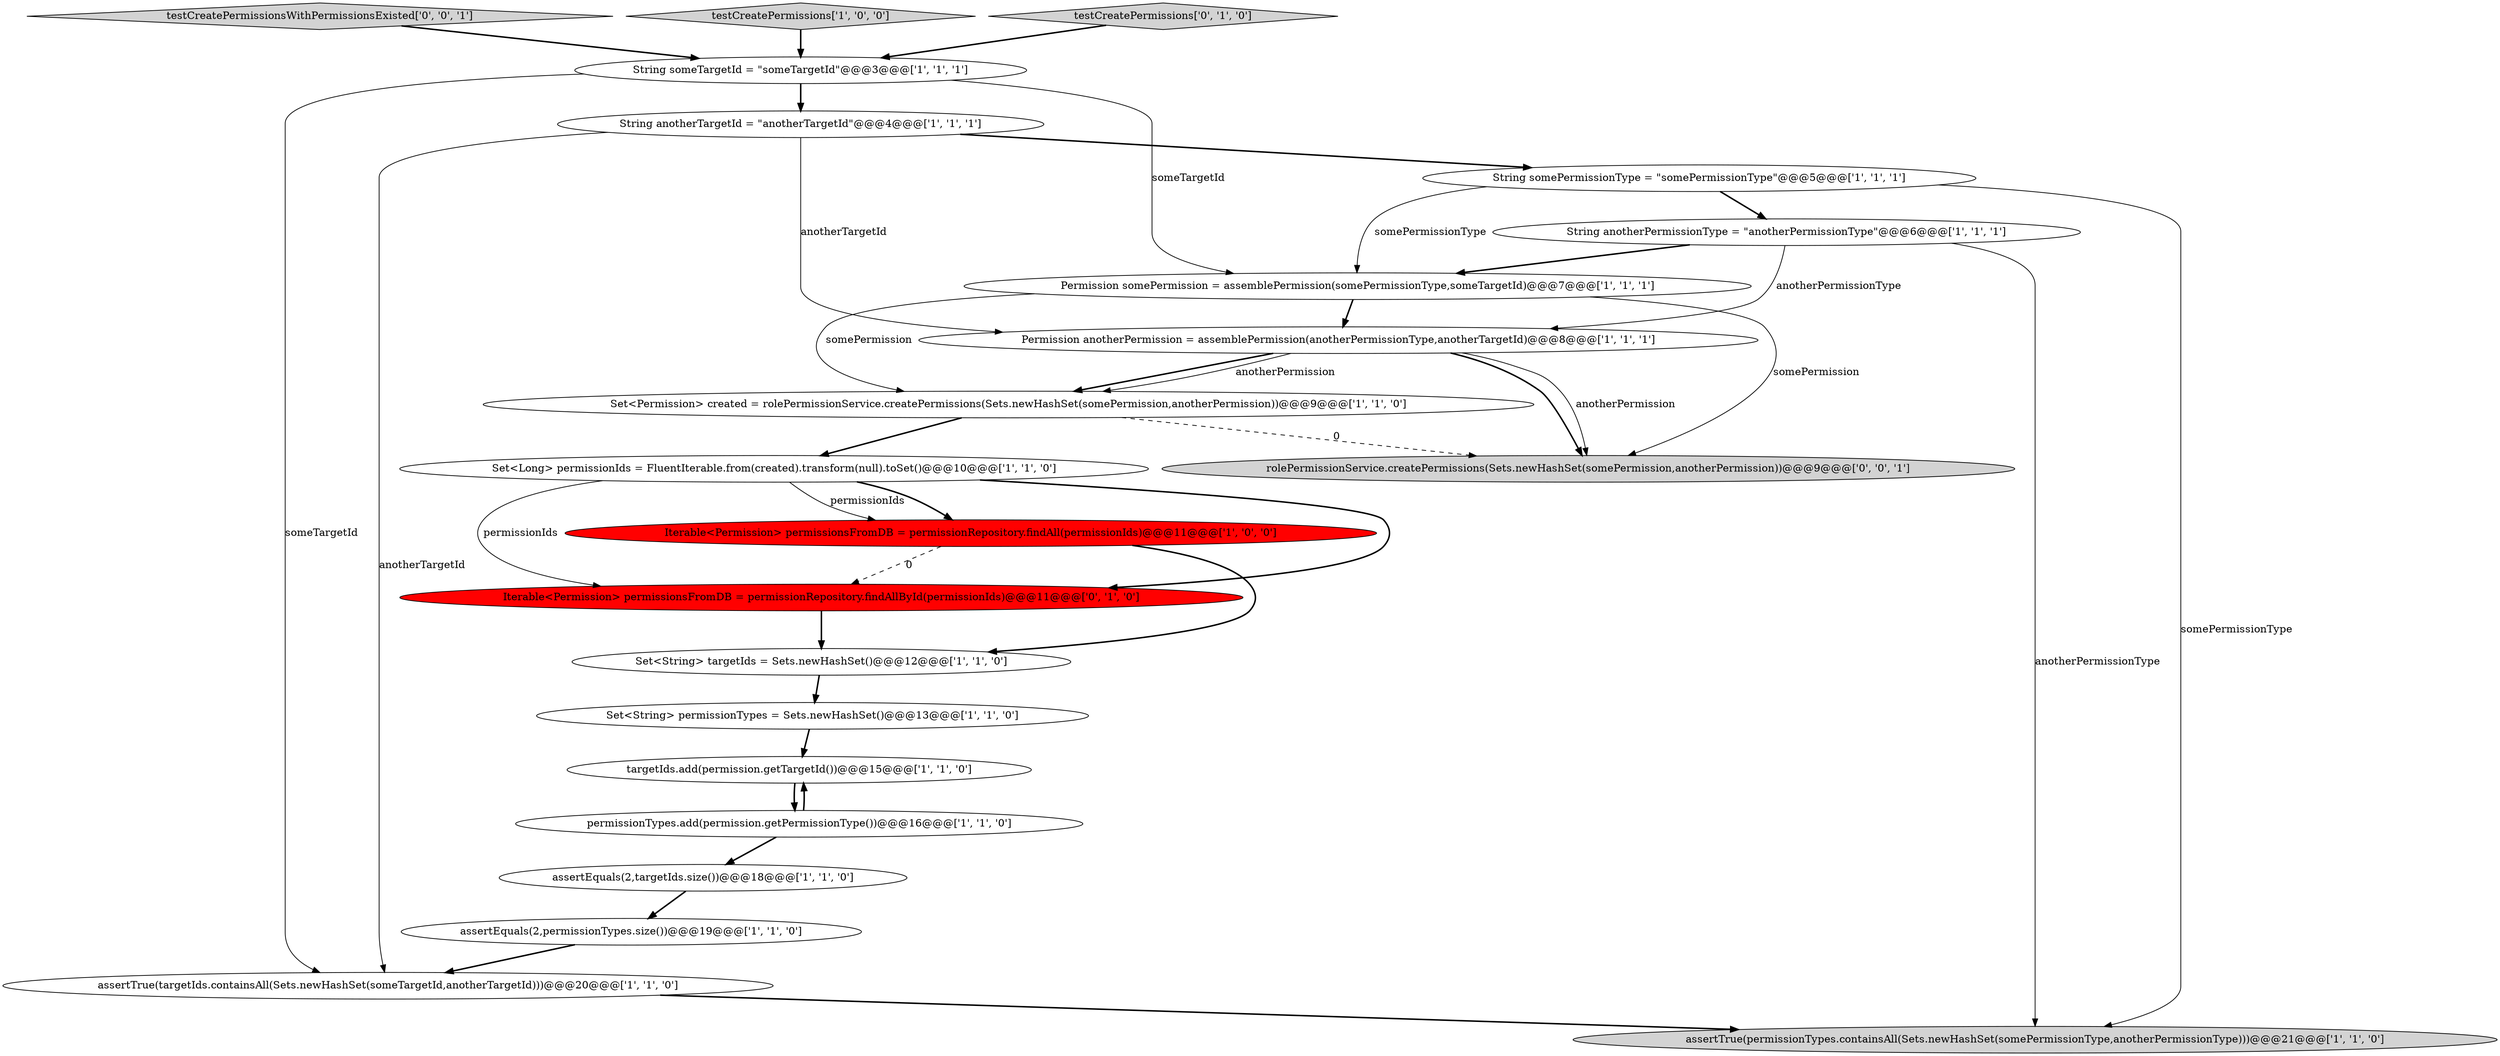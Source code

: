 digraph {
5 [style = filled, label = "Set<String> targetIds = Sets.newHashSet()@@@12@@@['1', '1', '0']", fillcolor = white, shape = ellipse image = "AAA0AAABBB1BBB"];
2 [style = filled, label = "Set<Long> permissionIds = FluentIterable.from(created).transform(null).toSet()@@@10@@@['1', '1', '0']", fillcolor = white, shape = ellipse image = "AAA0AAABBB1BBB"];
18 [style = filled, label = "Iterable<Permission> permissionsFromDB = permissionRepository.findAllById(permissionIds)@@@11@@@['0', '1', '0']", fillcolor = red, shape = ellipse image = "AAA1AAABBB2BBB"];
16 [style = filled, label = "assertTrue(targetIds.containsAll(Sets.newHashSet(someTargetId,anotherTargetId)))@@@20@@@['1', '1', '0']", fillcolor = white, shape = ellipse image = "AAA0AAABBB1BBB"];
10 [style = filled, label = "targetIds.add(permission.getTargetId())@@@15@@@['1', '1', '0']", fillcolor = white, shape = ellipse image = "AAA0AAABBB1BBB"];
15 [style = filled, label = "String someTargetId = \"someTargetId\"@@@3@@@['1', '1', '1']", fillcolor = white, shape = ellipse image = "AAA0AAABBB1BBB"];
8 [style = filled, label = "assertEquals(2,permissionTypes.size())@@@19@@@['1', '1', '0']", fillcolor = white, shape = ellipse image = "AAA0AAABBB1BBB"];
21 [style = filled, label = "testCreatePermissionsWithPermissionsExisted['0', '0', '1']", fillcolor = lightgray, shape = diamond image = "AAA0AAABBB3BBB"];
20 [style = filled, label = "rolePermissionService.createPermissions(Sets.newHashSet(somePermission,anotherPermission))@@@9@@@['0', '0', '1']", fillcolor = lightgray, shape = ellipse image = "AAA0AAABBB3BBB"];
3 [style = filled, label = "testCreatePermissions['1', '0', '0']", fillcolor = lightgray, shape = diamond image = "AAA0AAABBB1BBB"];
9 [style = filled, label = "Set<Permission> created = rolePermissionService.createPermissions(Sets.newHashSet(somePermission,anotherPermission))@@@9@@@['1', '1', '0']", fillcolor = white, shape = ellipse image = "AAA0AAABBB1BBB"];
4 [style = filled, label = "String anotherTargetId = \"anotherTargetId\"@@@4@@@['1', '1', '1']", fillcolor = white, shape = ellipse image = "AAA0AAABBB1BBB"];
14 [style = filled, label = "assertTrue(permissionTypes.containsAll(Sets.newHashSet(somePermissionType,anotherPermissionType)))@@@21@@@['1', '1', '0']", fillcolor = lightgray, shape = ellipse image = "AAA0AAABBB1BBB"];
6 [style = filled, label = "String somePermissionType = \"somePermissionType\"@@@5@@@['1', '1', '1']", fillcolor = white, shape = ellipse image = "AAA0AAABBB1BBB"];
0 [style = filled, label = "permissionTypes.add(permission.getPermissionType())@@@16@@@['1', '1', '0']", fillcolor = white, shape = ellipse image = "AAA0AAABBB1BBB"];
17 [style = filled, label = "String anotherPermissionType = \"anotherPermissionType\"@@@6@@@['1', '1', '1']", fillcolor = white, shape = ellipse image = "AAA0AAABBB1BBB"];
1 [style = filled, label = "Set<String> permissionTypes = Sets.newHashSet()@@@13@@@['1', '1', '0']", fillcolor = white, shape = ellipse image = "AAA0AAABBB1BBB"];
13 [style = filled, label = "assertEquals(2,targetIds.size())@@@18@@@['1', '1', '0']", fillcolor = white, shape = ellipse image = "AAA0AAABBB1BBB"];
19 [style = filled, label = "testCreatePermissions['0', '1', '0']", fillcolor = lightgray, shape = diamond image = "AAA0AAABBB2BBB"];
12 [style = filled, label = "Permission anotherPermission = assemblePermission(anotherPermissionType,anotherTargetId)@@@8@@@['1', '1', '1']", fillcolor = white, shape = ellipse image = "AAA0AAABBB1BBB"];
7 [style = filled, label = "Iterable<Permission> permissionsFromDB = permissionRepository.findAll(permissionIds)@@@11@@@['1', '0', '0']", fillcolor = red, shape = ellipse image = "AAA1AAABBB1BBB"];
11 [style = filled, label = "Permission somePermission = assemblePermission(somePermissionType,someTargetId)@@@7@@@['1', '1', '1']", fillcolor = white, shape = ellipse image = "AAA0AAABBB1BBB"];
6->17 [style = bold, label=""];
9->20 [style = dashed, label="0"];
8->16 [style = bold, label=""];
11->20 [style = solid, label="somePermission"];
7->18 [style = dashed, label="0"];
0->13 [style = bold, label=""];
15->16 [style = solid, label="someTargetId"];
4->6 [style = bold, label=""];
9->2 [style = bold, label=""];
21->15 [style = bold, label=""];
12->20 [style = bold, label=""];
2->18 [style = bold, label=""];
11->12 [style = bold, label=""];
3->15 [style = bold, label=""];
4->16 [style = solid, label="anotherTargetId"];
12->9 [style = bold, label=""];
4->12 [style = solid, label="anotherTargetId"];
6->11 [style = solid, label="somePermissionType"];
11->9 [style = solid, label="somePermission"];
5->1 [style = bold, label=""];
7->5 [style = bold, label=""];
0->10 [style = bold, label=""];
2->7 [style = solid, label="permissionIds"];
17->14 [style = solid, label="anotherPermissionType"];
18->5 [style = bold, label=""];
15->11 [style = solid, label="someTargetId"];
10->0 [style = bold, label=""];
12->9 [style = solid, label="anotherPermission"];
15->4 [style = bold, label=""];
2->18 [style = solid, label="permissionIds"];
16->14 [style = bold, label=""];
17->12 [style = solid, label="anotherPermissionType"];
2->7 [style = bold, label=""];
13->8 [style = bold, label=""];
19->15 [style = bold, label=""];
12->20 [style = solid, label="anotherPermission"];
1->10 [style = bold, label=""];
17->11 [style = bold, label=""];
6->14 [style = solid, label="somePermissionType"];
}
